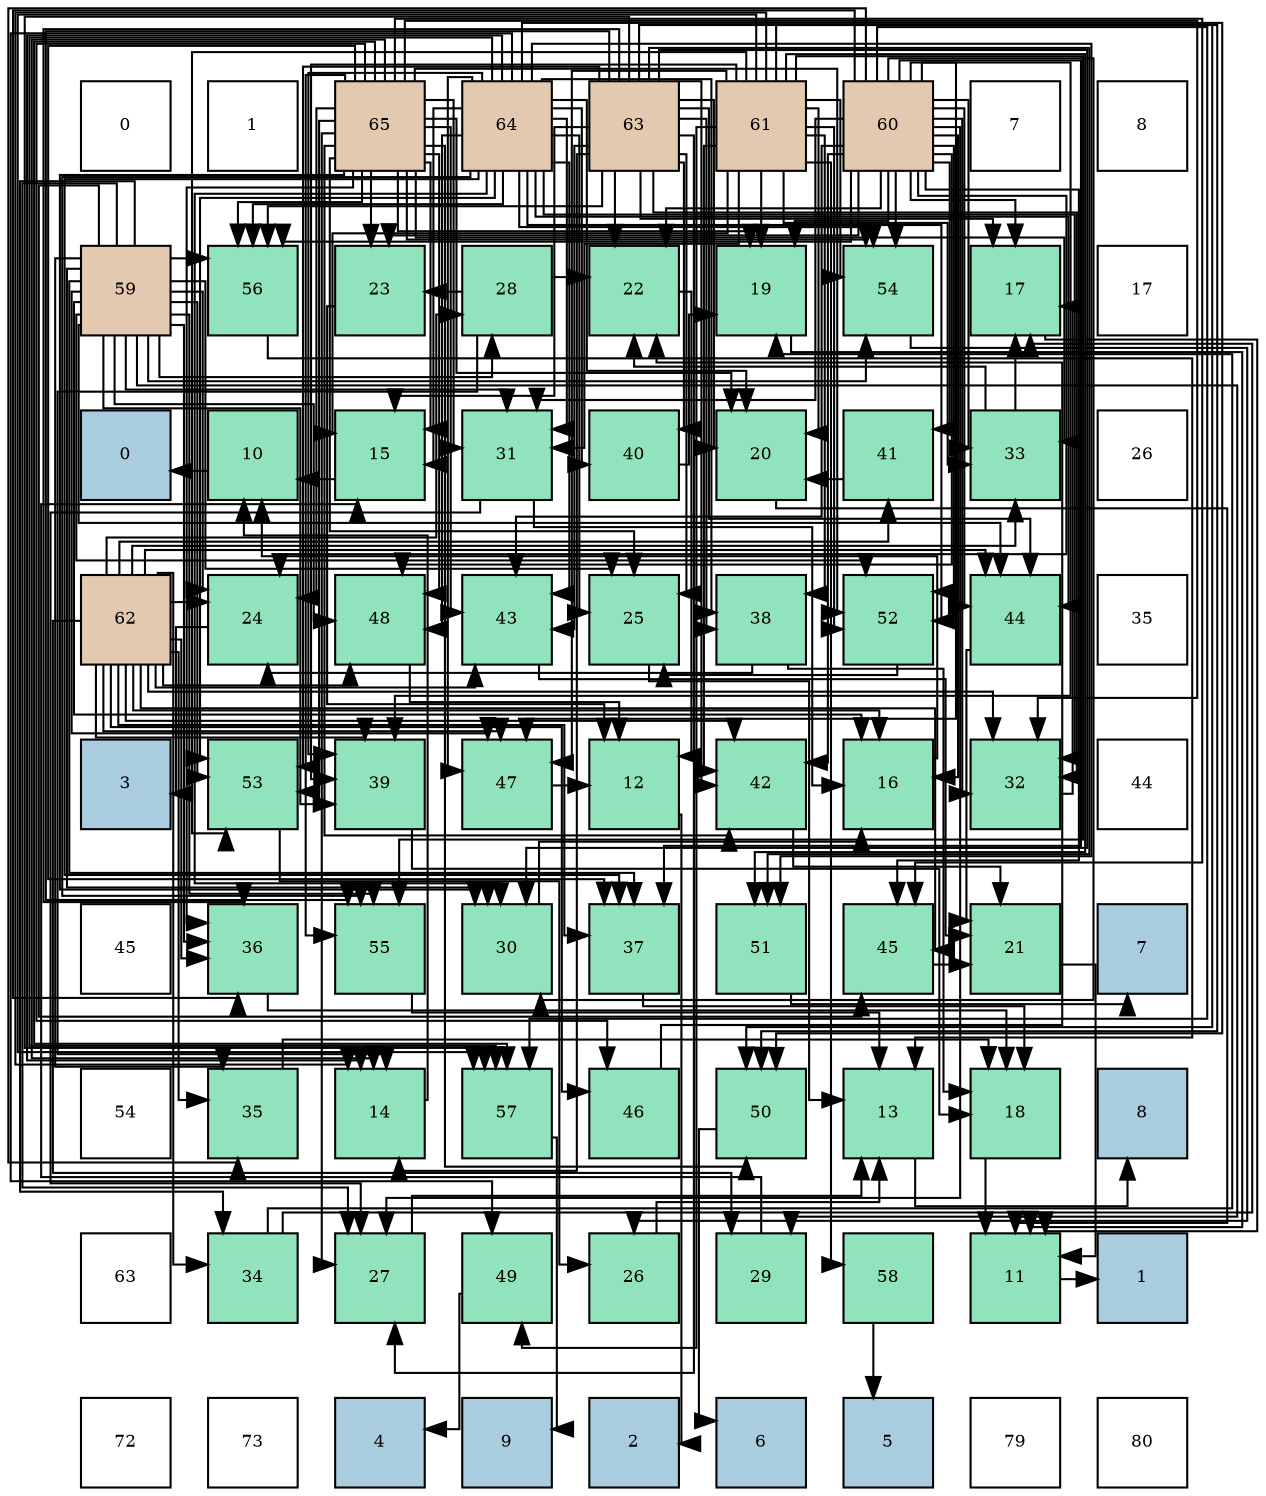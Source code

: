 digraph layout{
 rankdir=TB;
 splines=ortho;
 node [style=filled shape=square fixedsize=true width=0.6];
0[label="0", fontsize=8, fillcolor="#ffffff"];
1[label="1", fontsize=8, fillcolor="#ffffff"];
2[label="65", fontsize=8, fillcolor="#e3c9af"];
3[label="64", fontsize=8, fillcolor="#e3c9af"];
4[label="63", fontsize=8, fillcolor="#e3c9af"];
5[label="61", fontsize=8, fillcolor="#e3c9af"];
6[label="60", fontsize=8, fillcolor="#e3c9af"];
7[label="7", fontsize=8, fillcolor="#ffffff"];
8[label="8", fontsize=8, fillcolor="#ffffff"];
9[label="59", fontsize=8, fillcolor="#e3c9af"];
10[label="56", fontsize=8, fillcolor="#91e3bb"];
11[label="23", fontsize=8, fillcolor="#91e3bb"];
12[label="28", fontsize=8, fillcolor="#91e3bb"];
13[label="22", fontsize=8, fillcolor="#91e3bb"];
14[label="19", fontsize=8, fillcolor="#91e3bb"];
15[label="54", fontsize=8, fillcolor="#91e3bb"];
16[label="17", fontsize=8, fillcolor="#91e3bb"];
17[label="17", fontsize=8, fillcolor="#ffffff"];
18[label="0", fontsize=8, fillcolor="#a9ccde"];
19[label="10", fontsize=8, fillcolor="#91e3bb"];
20[label="15", fontsize=8, fillcolor="#91e3bb"];
21[label="31", fontsize=8, fillcolor="#91e3bb"];
22[label="40", fontsize=8, fillcolor="#91e3bb"];
23[label="20", fontsize=8, fillcolor="#91e3bb"];
24[label="41", fontsize=8, fillcolor="#91e3bb"];
25[label="33", fontsize=8, fillcolor="#91e3bb"];
26[label="26", fontsize=8, fillcolor="#ffffff"];
27[label="62", fontsize=8, fillcolor="#e3c9af"];
28[label="24", fontsize=8, fillcolor="#91e3bb"];
29[label="48", fontsize=8, fillcolor="#91e3bb"];
30[label="43", fontsize=8, fillcolor="#91e3bb"];
31[label="25", fontsize=8, fillcolor="#91e3bb"];
32[label="38", fontsize=8, fillcolor="#91e3bb"];
33[label="52", fontsize=8, fillcolor="#91e3bb"];
34[label="44", fontsize=8, fillcolor="#91e3bb"];
35[label="35", fontsize=8, fillcolor="#ffffff"];
36[label="3", fontsize=8, fillcolor="#a9ccde"];
37[label="53", fontsize=8, fillcolor="#91e3bb"];
38[label="39", fontsize=8, fillcolor="#91e3bb"];
39[label="47", fontsize=8, fillcolor="#91e3bb"];
40[label="12", fontsize=8, fillcolor="#91e3bb"];
41[label="42", fontsize=8, fillcolor="#91e3bb"];
42[label="16", fontsize=8, fillcolor="#91e3bb"];
43[label="32", fontsize=8, fillcolor="#91e3bb"];
44[label="44", fontsize=8, fillcolor="#ffffff"];
45[label="45", fontsize=8, fillcolor="#ffffff"];
46[label="36", fontsize=8, fillcolor="#91e3bb"];
47[label="55", fontsize=8, fillcolor="#91e3bb"];
48[label="30", fontsize=8, fillcolor="#91e3bb"];
49[label="37", fontsize=8, fillcolor="#91e3bb"];
50[label="51", fontsize=8, fillcolor="#91e3bb"];
51[label="45", fontsize=8, fillcolor="#91e3bb"];
52[label="21", fontsize=8, fillcolor="#91e3bb"];
53[label="7", fontsize=8, fillcolor="#a9ccde"];
54[label="54", fontsize=8, fillcolor="#ffffff"];
55[label="35", fontsize=8, fillcolor="#91e3bb"];
56[label="14", fontsize=8, fillcolor="#91e3bb"];
57[label="57", fontsize=8, fillcolor="#91e3bb"];
58[label="46", fontsize=8, fillcolor="#91e3bb"];
59[label="50", fontsize=8, fillcolor="#91e3bb"];
60[label="13", fontsize=8, fillcolor="#91e3bb"];
61[label="18", fontsize=8, fillcolor="#91e3bb"];
62[label="8", fontsize=8, fillcolor="#a9ccde"];
63[label="63", fontsize=8, fillcolor="#ffffff"];
64[label="34", fontsize=8, fillcolor="#91e3bb"];
65[label="27", fontsize=8, fillcolor="#91e3bb"];
66[label="49", fontsize=8, fillcolor="#91e3bb"];
67[label="26", fontsize=8, fillcolor="#91e3bb"];
68[label="29", fontsize=8, fillcolor="#91e3bb"];
69[label="58", fontsize=8, fillcolor="#91e3bb"];
70[label="11", fontsize=8, fillcolor="#91e3bb"];
71[label="1", fontsize=8, fillcolor="#a9ccde"];
72[label="72", fontsize=8, fillcolor="#ffffff"];
73[label="73", fontsize=8, fillcolor="#ffffff"];
74[label="4", fontsize=8, fillcolor="#a9ccde"];
75[label="9", fontsize=8, fillcolor="#a9ccde"];
76[label="2", fontsize=8, fillcolor="#a9ccde"];
77[label="6", fontsize=8, fillcolor="#a9ccde"];
78[label="5", fontsize=8, fillcolor="#a9ccde"];
79[label="79", fontsize=8, fillcolor="#ffffff"];
80[label="80", fontsize=8, fillcolor="#ffffff"];
edge [constraint=false, style=vis];19 -> 18;
70 -> 71;
40 -> 76;
60 -> 62;
56 -> 19;
20 -> 19;
42 -> 19;
16 -> 70;
61 -> 70;
14 -> 70;
23 -> 70;
52 -> 70;
13 -> 40;
11 -> 40;
28 -> 36;
31 -> 60;
67 -> 60;
65 -> 60;
12 -> 56;
12 -> 13;
12 -> 11;
68 -> 20;
48 -> 42;
21 -> 42;
21 -> 65;
43 -> 16;
25 -> 16;
25 -> 13;
64 -> 16;
64 -> 14;
55 -> 61;
46 -> 61;
49 -> 61;
32 -> 61;
32 -> 28;
38 -> 61;
22 -> 14;
24 -> 23;
41 -> 52;
30 -> 52;
34 -> 52;
51 -> 52;
58 -> 13;
39 -> 40;
29 -> 40;
66 -> 74;
59 -> 77;
50 -> 53;
33 -> 31;
37 -> 67;
15 -> 67;
47 -> 60;
10 -> 60;
57 -> 75;
69 -> 78;
9 -> 42;
9 -> 28;
9 -> 31;
9 -> 65;
9 -> 12;
9 -> 68;
9 -> 48;
9 -> 21;
9 -> 64;
9 -> 55;
9 -> 46;
9 -> 49;
9 -> 38;
9 -> 34;
9 -> 51;
9 -> 39;
9 -> 29;
9 -> 33;
9 -> 37;
9 -> 15;
9 -> 47;
9 -> 10;
6 -> 42;
6 -> 16;
6 -> 14;
6 -> 13;
6 -> 11;
6 -> 28;
6 -> 65;
6 -> 48;
6 -> 21;
6 -> 43;
6 -> 25;
6 -> 55;
6 -> 46;
6 -> 49;
6 -> 38;
6 -> 24;
6 -> 41;
6 -> 30;
6 -> 34;
6 -> 51;
6 -> 39;
6 -> 29;
6 -> 33;
6 -> 15;
6 -> 10;
6 -> 57;
5 -> 56;
5 -> 20;
5 -> 14;
5 -> 23;
5 -> 21;
5 -> 25;
5 -> 32;
5 -> 38;
5 -> 41;
5 -> 39;
5 -> 66;
5 -> 59;
5 -> 50;
5 -> 33;
5 -> 37;
5 -> 15;
5 -> 47;
5 -> 57;
5 -> 69;
27 -> 42;
27 -> 28;
27 -> 12;
27 -> 68;
27 -> 43;
27 -> 25;
27 -> 64;
27 -> 55;
27 -> 46;
27 -> 49;
27 -> 38;
27 -> 24;
27 -> 41;
27 -> 30;
27 -> 34;
27 -> 51;
27 -> 58;
27 -> 39;
27 -> 29;
4 -> 56;
4 -> 20;
4 -> 16;
4 -> 23;
4 -> 13;
4 -> 31;
4 -> 65;
4 -> 48;
4 -> 43;
4 -> 46;
4 -> 32;
4 -> 22;
4 -> 41;
4 -> 30;
4 -> 34;
4 -> 59;
4 -> 50;
4 -> 37;
4 -> 47;
4 -> 10;
4 -> 57;
3 -> 56;
3 -> 20;
3 -> 23;
3 -> 31;
3 -> 48;
3 -> 21;
3 -> 43;
3 -> 49;
3 -> 32;
3 -> 38;
3 -> 22;
3 -> 30;
3 -> 34;
3 -> 39;
3 -> 29;
3 -> 66;
3 -> 59;
3 -> 50;
3 -> 33;
3 -> 37;
3 -> 15;
3 -> 47;
3 -> 10;
3 -> 57;
2 -> 56;
2 -> 20;
2 -> 14;
2 -> 23;
2 -> 11;
2 -> 28;
2 -> 31;
2 -> 65;
2 -> 48;
2 -> 21;
2 -> 43;
2 -> 25;
2 -> 46;
2 -> 49;
2 -> 41;
2 -> 30;
2 -> 51;
2 -> 58;
2 -> 29;
2 -> 59;
2 -> 33;
2 -> 37;
2 -> 15;
2 -> 47;
2 -> 10;
2 -> 57;
edge [constraint=true, style=invis];
0 -> 9 -> 18 -> 27 -> 36 -> 45 -> 54 -> 63 -> 72;
1 -> 10 -> 19 -> 28 -> 37 -> 46 -> 55 -> 64 -> 73;
2 -> 11 -> 20 -> 29 -> 38 -> 47 -> 56 -> 65 -> 74;
3 -> 12 -> 21 -> 30 -> 39 -> 48 -> 57 -> 66 -> 75;
4 -> 13 -> 22 -> 31 -> 40 -> 49 -> 58 -> 67 -> 76;
5 -> 14 -> 23 -> 32 -> 41 -> 50 -> 59 -> 68 -> 77;
6 -> 15 -> 24 -> 33 -> 42 -> 51 -> 60 -> 69 -> 78;
7 -> 16 -> 25 -> 34 -> 43 -> 52 -> 61 -> 70 -> 79;
8 -> 17 -> 26 -> 35 -> 44 -> 53 -> 62 -> 71 -> 80;
rank = same {0 -> 1 -> 2 -> 3 -> 4 -> 5 -> 6 -> 7 -> 8};
rank = same {9 -> 10 -> 11 -> 12 -> 13 -> 14 -> 15 -> 16 -> 17};
rank = same {18 -> 19 -> 20 -> 21 -> 22 -> 23 -> 24 -> 25 -> 26};
rank = same {27 -> 28 -> 29 -> 30 -> 31 -> 32 -> 33 -> 34 -> 35};
rank = same {36 -> 37 -> 38 -> 39 -> 40 -> 41 -> 42 -> 43 -> 44};
rank = same {45 -> 46 -> 47 -> 48 -> 49 -> 50 -> 51 -> 52 -> 53};
rank = same {54 -> 55 -> 56 -> 57 -> 58 -> 59 -> 60 -> 61 -> 62};
rank = same {63 -> 64 -> 65 -> 66 -> 67 -> 68 -> 69 -> 70 -> 71};
rank = same {72 -> 73 -> 74 -> 75 -> 76 -> 77 -> 78 -> 79 -> 80};
}